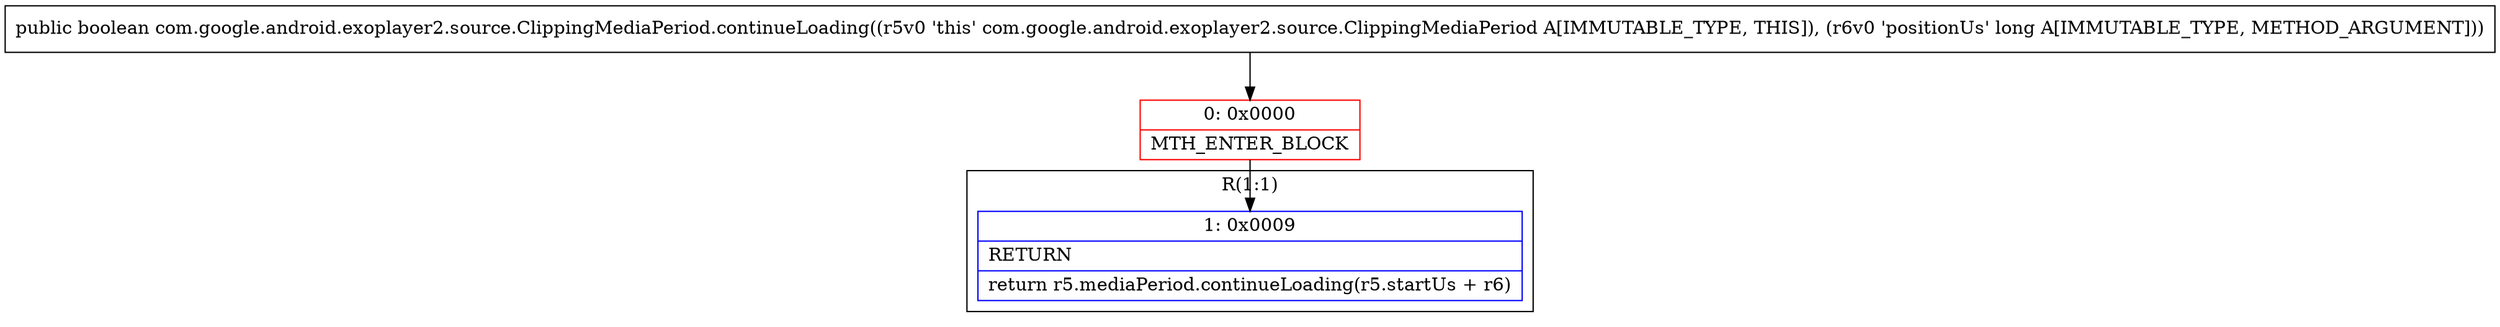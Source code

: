 digraph "CFG forcom.google.android.exoplayer2.source.ClippingMediaPeriod.continueLoading(J)Z" {
subgraph cluster_Region_851084076 {
label = "R(1:1)";
node [shape=record,color=blue];
Node_1 [shape=record,label="{1\:\ 0x0009|RETURN\l|return r5.mediaPeriod.continueLoading(r5.startUs + r6)\l}"];
}
Node_0 [shape=record,color=red,label="{0\:\ 0x0000|MTH_ENTER_BLOCK\l}"];
MethodNode[shape=record,label="{public boolean com.google.android.exoplayer2.source.ClippingMediaPeriod.continueLoading((r5v0 'this' com.google.android.exoplayer2.source.ClippingMediaPeriod A[IMMUTABLE_TYPE, THIS]), (r6v0 'positionUs' long A[IMMUTABLE_TYPE, METHOD_ARGUMENT])) }"];
MethodNode -> Node_0;
Node_0 -> Node_1;
}

